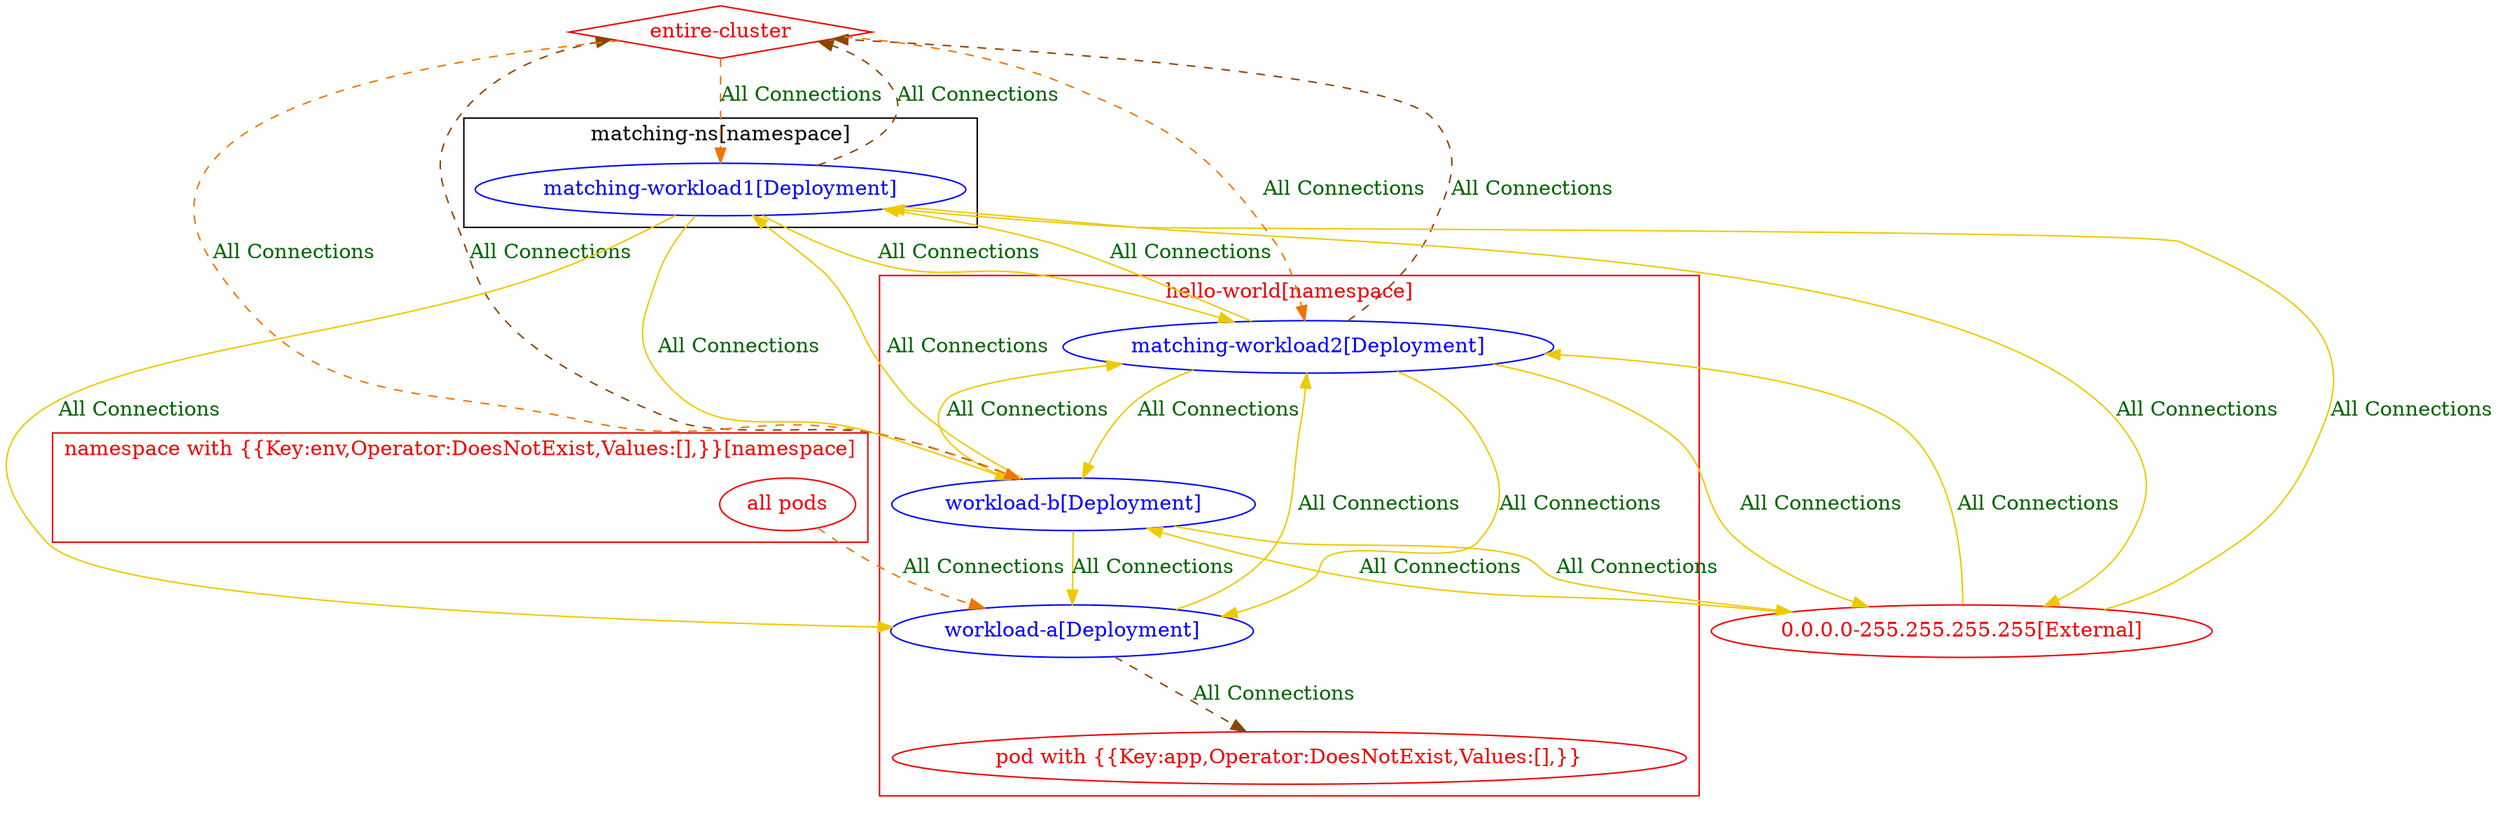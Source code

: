 digraph {
	subgraph "cluster_hello_world[namespace]" {
		color="black"
		fontcolor="black"
		"hello-world/matching-workload2[Deployment]" [label="matching-workload2[Deployment]" color="blue" fontcolor="blue"]
		"hello-world/workload-a[Deployment]" [label="workload-a[Deployment]" color="blue" fontcolor="blue"]
		"hello-world/workload-b[Deployment]" [label="workload-b[Deployment]" color="blue" fontcolor="blue"]
		label="hello-world[namespace]"
	}
	subgraph "cluster_matching_ns[namespace]" {
		color="black"
		fontcolor="black"
		"matching-ns/matching-workload1[Deployment]" [label="matching-workload1[Deployment]" color="blue" fontcolor="blue"]
		label="matching-ns[namespace]"
	}
	subgraph "cluster_hello_world[namespace]" {
		color="red2"
		fontcolor="red2"
		"pod with {{Key:app,Operator:DoesNotExist,Values:[],}}_in_hello-world" [label="pod with {{Key:app,Operator:DoesNotExist,Values:[],}}" color="red2" fontcolor="red2"]
		label="hello-world[namespace]"
	}
	subgraph "cluster_namespace with {{Key:env,Operator:DoesNotExist,Values:[],}}[namespace]" {
		color="red2"
		fontcolor="red2"
		"all pods_in_namespace with {{Key:env,Operator:DoesNotExist,Values:[],}}" [label="all pods" color="red2" fontcolor="red2"]
		label="namespace with {{Key:env,Operator:DoesNotExist,Values:[],}}[namespace]"
	}
	"0.0.0.0-255.255.255.255[External]" [label="0.0.0.0-255.255.255.255[External]" color="red2" fontcolor="red2"]
	"entire-cluster" [label="entire-cluster" color="red2" fontcolor="red2" shape=diamond]
	"0.0.0.0-255.255.255.255[External]" -> "hello-world/matching-workload2[Deployment]" [label="All Connections" color="gold2" fontcolor="darkgreen" weight=0.5]
	"0.0.0.0-255.255.255.255[External]" -> "hello-world/workload-b[Deployment]" [label="All Connections" color="gold2" fontcolor="darkgreen" weight=0.5]
	"0.0.0.0-255.255.255.255[External]" -> "matching-ns/matching-workload1[Deployment]" [label="All Connections" color="gold2" fontcolor="darkgreen" weight=0.5]
	"all pods_in_namespace with {{Key:env,Operator:DoesNotExist,Values:[],}}" -> "hello-world/workload-a[Deployment]" [label="All Connections" color="darkorange2" fontcolor="darkgreen" weight=1 style=dashed]
	"entire-cluster" -> "hello-world/matching-workload2[Deployment]" [label="All Connections" color="darkorange2" fontcolor="darkgreen" weight=1 style=dashed]
	"entire-cluster" -> "hello-world/workload-b[Deployment]" [label="All Connections" color="darkorange2" fontcolor="darkgreen" weight=1 style=dashed]
	"entire-cluster" -> "matching-ns/matching-workload1[Deployment]" [label="All Connections" color="darkorange2" fontcolor="darkgreen" weight=1 style=dashed]
	"hello-world/matching-workload2[Deployment]" -> "0.0.0.0-255.255.255.255[External]" [label="All Connections" color="gold2" fontcolor="darkgreen" weight=1]
	"hello-world/matching-workload2[Deployment]" -> "entire-cluster" [label="All Connections" color="darkorange4" fontcolor="darkgreen" weight=0.5 style=dashed]
	"hello-world/matching-workload2[Deployment]" -> "hello-world/workload-a[Deployment]" [label="All Connections" color="gold2" fontcolor="darkgreen" weight=0.5]
	"hello-world/matching-workload2[Deployment]" -> "hello-world/workload-b[Deployment]" [label="All Connections" color="gold2" fontcolor="darkgreen" weight=0.5]
	"hello-world/matching-workload2[Deployment]" -> "matching-ns/matching-workload1[Deployment]" [label="All Connections" color="gold2" fontcolor="darkgreen" weight=0.5]
	"hello-world/workload-a[Deployment]" -> "hello-world/matching-workload2[Deployment]" [label="All Connections" color="gold2" fontcolor="darkgreen" weight=1]
	"hello-world/workload-a[Deployment]" -> "pod with {{Key:app,Operator:DoesNotExist,Values:[],}}_in_hello-world" [label="All Connections" color="darkorange4" fontcolor="darkgreen" weight=0.5 style=dashed]
	"hello-world/workload-b[Deployment]" -> "0.0.0.0-255.255.255.255[External]" [label="All Connections" color="gold2" fontcolor="darkgreen" weight=1]
	"hello-world/workload-b[Deployment]" -> "entire-cluster" [label="All Connections" color="darkorange4" fontcolor="darkgreen" weight=0.5 style=dashed]
	"hello-world/workload-b[Deployment]" -> "hello-world/matching-workload2[Deployment]" [label="All Connections" color="gold2" fontcolor="darkgreen" weight=1]
	"hello-world/workload-b[Deployment]" -> "hello-world/workload-a[Deployment]" [label="All Connections" color="gold2" fontcolor="darkgreen" weight=1]
	"hello-world/workload-b[Deployment]" -> "matching-ns/matching-workload1[Deployment]" [label="All Connections" color="gold2" fontcolor="darkgreen" weight=0.5]
	"matching-ns/matching-workload1[Deployment]" -> "0.0.0.0-255.255.255.255[External]" [label="All Connections" color="gold2" fontcolor="darkgreen" weight=1]
	"matching-ns/matching-workload1[Deployment]" -> "entire-cluster" [label="All Connections" color="darkorange4" fontcolor="darkgreen" weight=0.5 style=dashed]
	"matching-ns/matching-workload1[Deployment]" -> "hello-world/matching-workload2[Deployment]" [label="All Connections" color="gold2" fontcolor="darkgreen" weight=1]
	"matching-ns/matching-workload1[Deployment]" -> "hello-world/workload-a[Deployment]" [label="All Connections" color="gold2" fontcolor="darkgreen" weight=1]
	"matching-ns/matching-workload1[Deployment]" -> "hello-world/workload-b[Deployment]" [label="All Connections" color="gold2" fontcolor="darkgreen" weight=1]
}